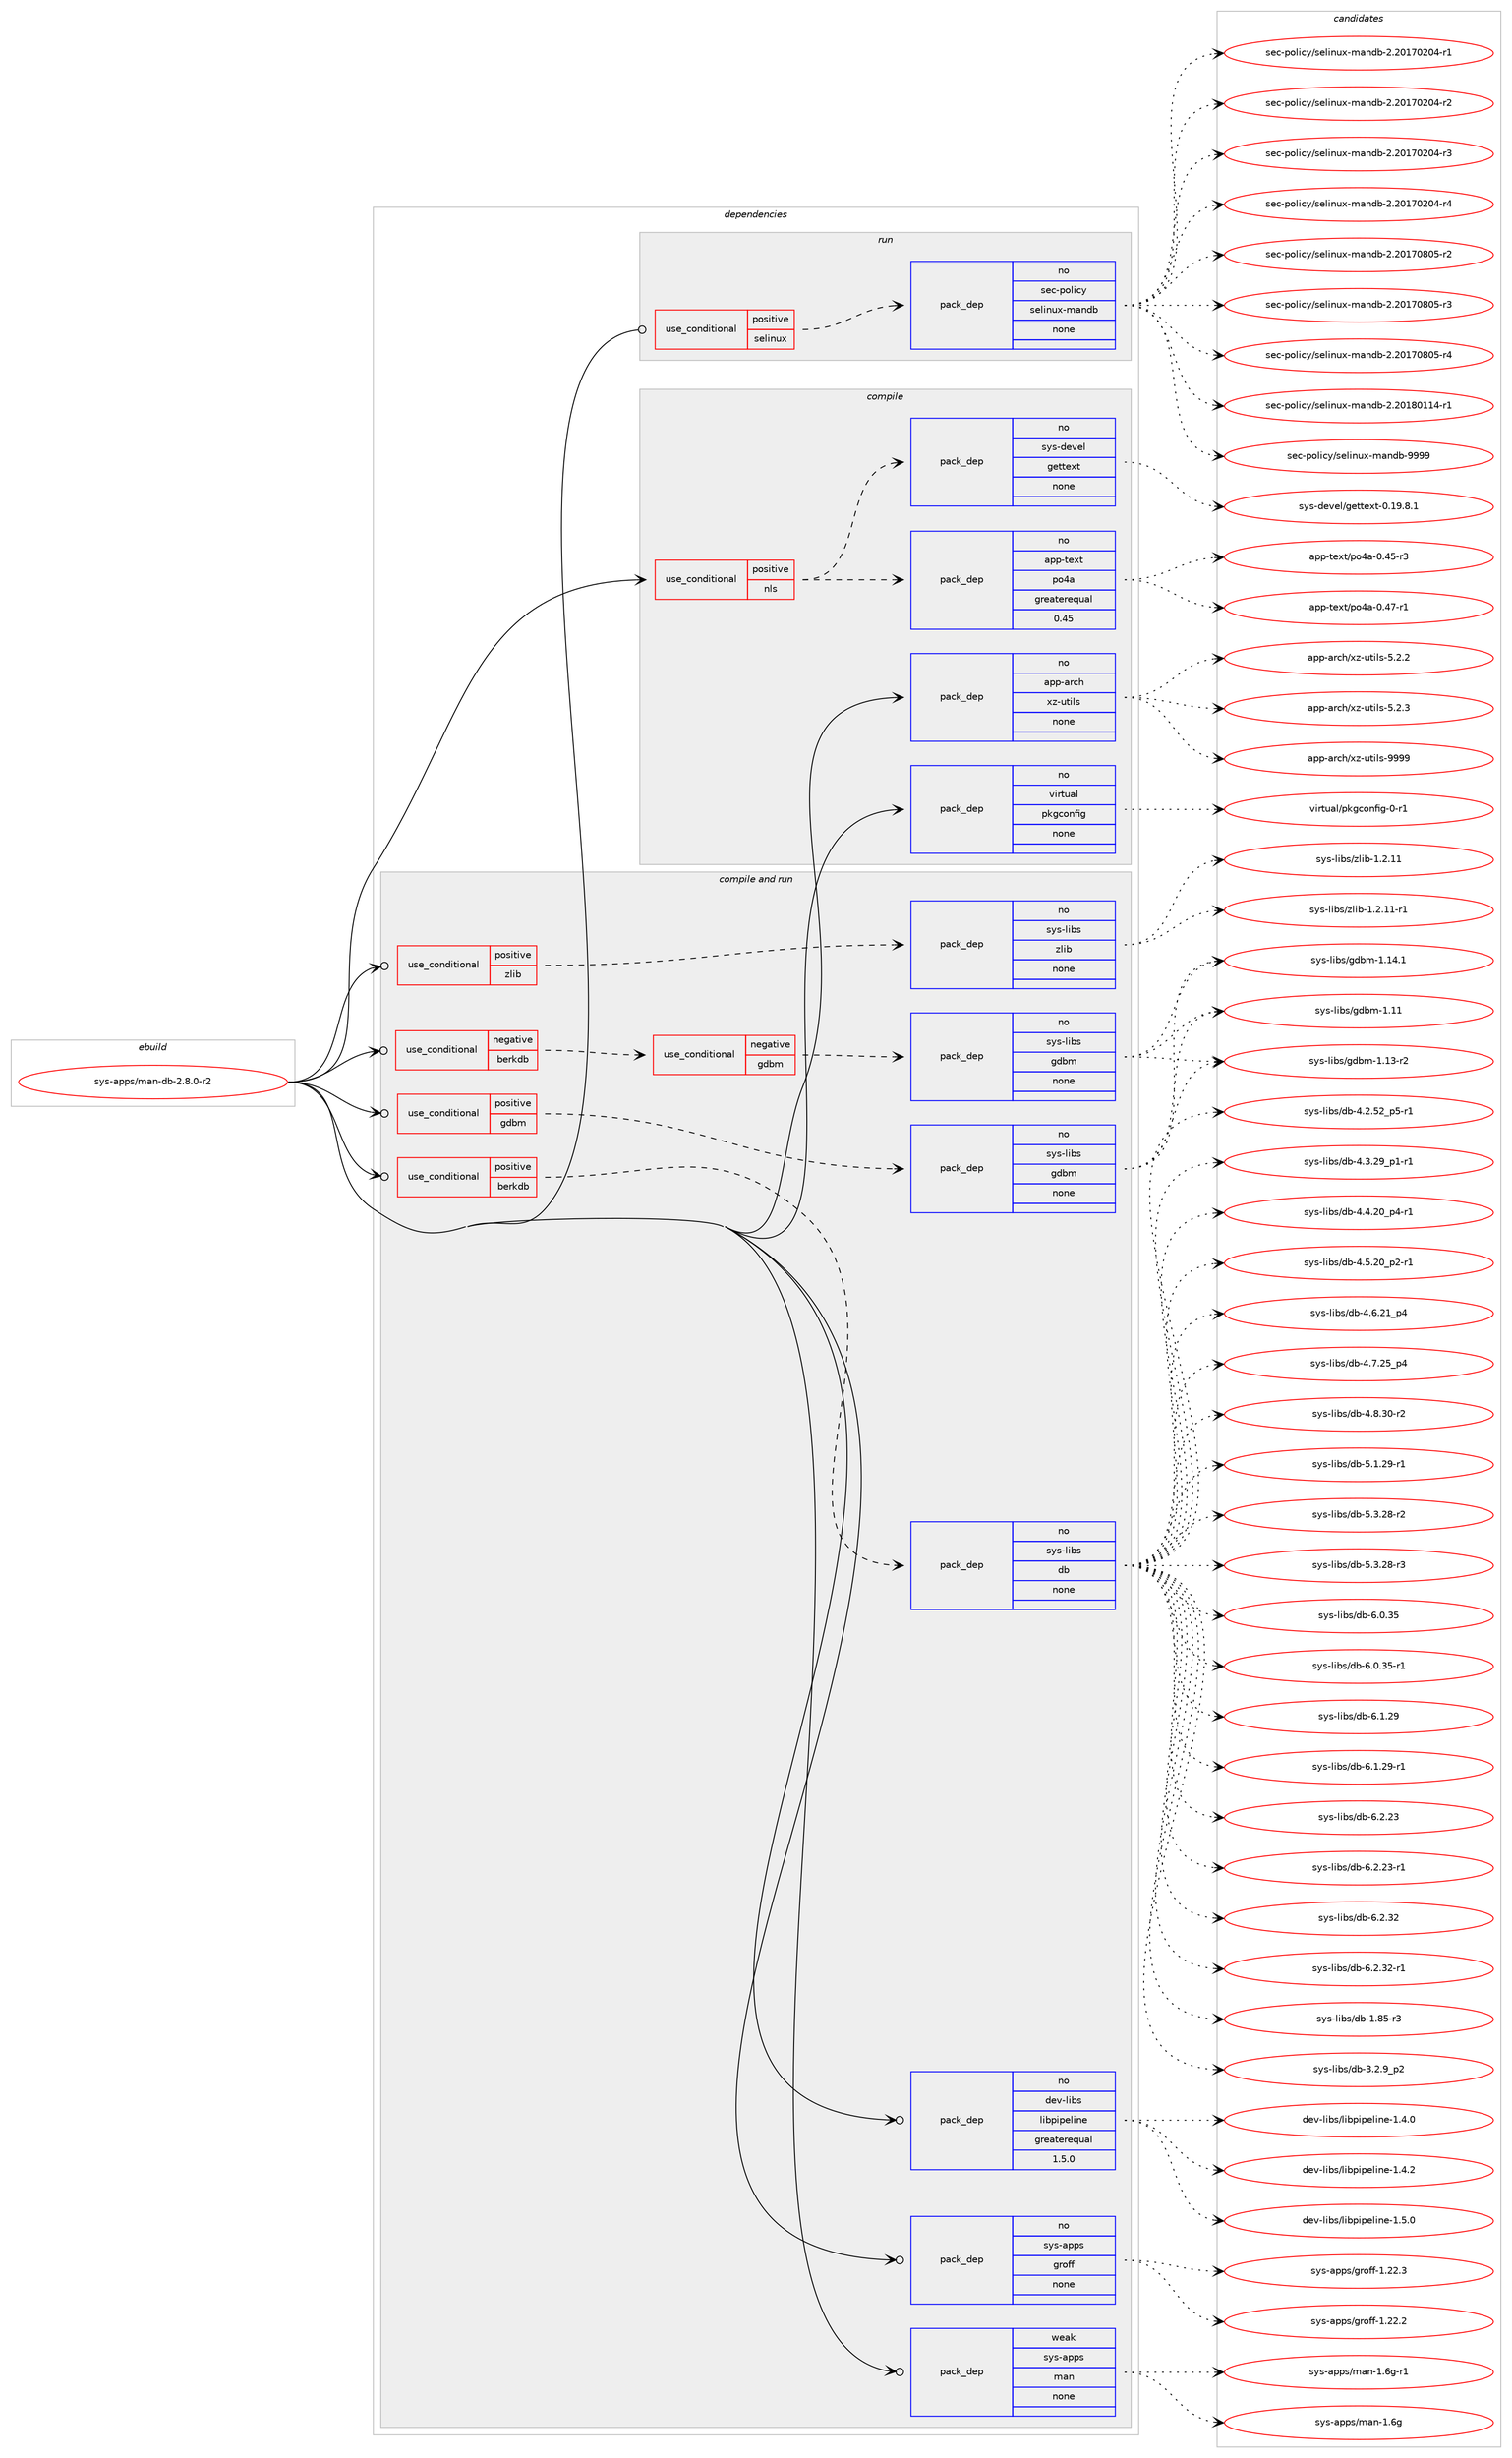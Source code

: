 digraph prolog {

# *************
# Graph options
# *************

newrank=true;
concentrate=true;
compound=true;
graph [rankdir=LR,fontname=Helvetica,fontsize=10,ranksep=1.5];#, ranksep=2.5, nodesep=0.2];
edge  [arrowhead=vee];
node  [fontname=Helvetica,fontsize=10];

# **********
# The ebuild
# **********

subgraph cluster_leftcol {
color=gray;
rank=same;
label=<<i>ebuild</i>>;
id [label="sys-apps/man-db-2.8.0-r2", color=red, width=4, href="../sys-apps/man-db-2.8.0-r2.svg"];
}

# ****************
# The dependencies
# ****************

subgraph cluster_midcol {
color=gray;
label=<<i>dependencies</i>>;
subgraph cluster_compile {
fillcolor="#eeeeee";
style=filled;
label=<<i>compile</i>>;
subgraph cond441 {
dependency5579 [label=<<TABLE BORDER="0" CELLBORDER="1" CELLSPACING="0" CELLPADDING="4"><TR><TD ROWSPAN="3" CELLPADDING="10">use_conditional</TD></TR><TR><TD>positive</TD></TR><TR><TD>nls</TD></TR></TABLE>>, shape=none, color=red];
subgraph pack5119 {
dependency5580 [label=<<TABLE BORDER="0" CELLBORDER="1" CELLSPACING="0" CELLPADDING="4" WIDTH="220"><TR><TD ROWSPAN="6" CELLPADDING="30">pack_dep</TD></TR><TR><TD WIDTH="110">no</TD></TR><TR><TD>app-text</TD></TR><TR><TD>po4a</TD></TR><TR><TD>greaterequal</TD></TR><TR><TD>0.45</TD></TR></TABLE>>, shape=none, color=blue];
}
dependency5579:e -> dependency5580:w [weight=20,style="dashed",arrowhead="vee"];
subgraph pack5120 {
dependency5581 [label=<<TABLE BORDER="0" CELLBORDER="1" CELLSPACING="0" CELLPADDING="4" WIDTH="220"><TR><TD ROWSPAN="6" CELLPADDING="30">pack_dep</TD></TR><TR><TD WIDTH="110">no</TD></TR><TR><TD>sys-devel</TD></TR><TR><TD>gettext</TD></TR><TR><TD>none</TD></TR><TR><TD></TD></TR></TABLE>>, shape=none, color=blue];
}
dependency5579:e -> dependency5581:w [weight=20,style="dashed",arrowhead="vee"];
}
id:e -> dependency5579:w [weight=20,style="solid",arrowhead="vee"];
subgraph pack5121 {
dependency5582 [label=<<TABLE BORDER="0" CELLBORDER="1" CELLSPACING="0" CELLPADDING="4" WIDTH="220"><TR><TD ROWSPAN="6" CELLPADDING="30">pack_dep</TD></TR><TR><TD WIDTH="110">no</TD></TR><TR><TD>app-arch</TD></TR><TR><TD>xz-utils</TD></TR><TR><TD>none</TD></TR><TR><TD></TD></TR></TABLE>>, shape=none, color=blue];
}
id:e -> dependency5582:w [weight=20,style="solid",arrowhead="vee"];
subgraph pack5122 {
dependency5583 [label=<<TABLE BORDER="0" CELLBORDER="1" CELLSPACING="0" CELLPADDING="4" WIDTH="220"><TR><TD ROWSPAN="6" CELLPADDING="30">pack_dep</TD></TR><TR><TD WIDTH="110">no</TD></TR><TR><TD>virtual</TD></TR><TR><TD>pkgconfig</TD></TR><TR><TD>none</TD></TR><TR><TD></TD></TR></TABLE>>, shape=none, color=blue];
}
id:e -> dependency5583:w [weight=20,style="solid",arrowhead="vee"];
}
subgraph cluster_compileandrun {
fillcolor="#eeeeee";
style=filled;
label=<<i>compile and run</i>>;
subgraph cond442 {
dependency5584 [label=<<TABLE BORDER="0" CELLBORDER="1" CELLSPACING="0" CELLPADDING="4"><TR><TD ROWSPAN="3" CELLPADDING="10">use_conditional</TD></TR><TR><TD>negative</TD></TR><TR><TD>berkdb</TD></TR></TABLE>>, shape=none, color=red];
subgraph cond443 {
dependency5585 [label=<<TABLE BORDER="0" CELLBORDER="1" CELLSPACING="0" CELLPADDING="4"><TR><TD ROWSPAN="3" CELLPADDING="10">use_conditional</TD></TR><TR><TD>negative</TD></TR><TR><TD>gdbm</TD></TR></TABLE>>, shape=none, color=red];
subgraph pack5123 {
dependency5586 [label=<<TABLE BORDER="0" CELLBORDER="1" CELLSPACING="0" CELLPADDING="4" WIDTH="220"><TR><TD ROWSPAN="6" CELLPADDING="30">pack_dep</TD></TR><TR><TD WIDTH="110">no</TD></TR><TR><TD>sys-libs</TD></TR><TR><TD>gdbm</TD></TR><TR><TD>none</TD></TR><TR><TD></TD></TR></TABLE>>, shape=none, color=blue];
}
dependency5585:e -> dependency5586:w [weight=20,style="dashed",arrowhead="vee"];
}
dependency5584:e -> dependency5585:w [weight=20,style="dashed",arrowhead="vee"];
}
id:e -> dependency5584:w [weight=20,style="solid",arrowhead="odotvee"];
subgraph cond444 {
dependency5587 [label=<<TABLE BORDER="0" CELLBORDER="1" CELLSPACING="0" CELLPADDING="4"><TR><TD ROWSPAN="3" CELLPADDING="10">use_conditional</TD></TR><TR><TD>positive</TD></TR><TR><TD>berkdb</TD></TR></TABLE>>, shape=none, color=red];
subgraph pack5124 {
dependency5588 [label=<<TABLE BORDER="0" CELLBORDER="1" CELLSPACING="0" CELLPADDING="4" WIDTH="220"><TR><TD ROWSPAN="6" CELLPADDING="30">pack_dep</TD></TR><TR><TD WIDTH="110">no</TD></TR><TR><TD>sys-libs</TD></TR><TR><TD>db</TD></TR><TR><TD>none</TD></TR><TR><TD></TD></TR></TABLE>>, shape=none, color=blue];
}
dependency5587:e -> dependency5588:w [weight=20,style="dashed",arrowhead="vee"];
}
id:e -> dependency5587:w [weight=20,style="solid",arrowhead="odotvee"];
subgraph cond445 {
dependency5589 [label=<<TABLE BORDER="0" CELLBORDER="1" CELLSPACING="0" CELLPADDING="4"><TR><TD ROWSPAN="3" CELLPADDING="10">use_conditional</TD></TR><TR><TD>positive</TD></TR><TR><TD>gdbm</TD></TR></TABLE>>, shape=none, color=red];
subgraph pack5125 {
dependency5590 [label=<<TABLE BORDER="0" CELLBORDER="1" CELLSPACING="0" CELLPADDING="4" WIDTH="220"><TR><TD ROWSPAN="6" CELLPADDING="30">pack_dep</TD></TR><TR><TD WIDTH="110">no</TD></TR><TR><TD>sys-libs</TD></TR><TR><TD>gdbm</TD></TR><TR><TD>none</TD></TR><TR><TD></TD></TR></TABLE>>, shape=none, color=blue];
}
dependency5589:e -> dependency5590:w [weight=20,style="dashed",arrowhead="vee"];
}
id:e -> dependency5589:w [weight=20,style="solid",arrowhead="odotvee"];
subgraph cond446 {
dependency5591 [label=<<TABLE BORDER="0" CELLBORDER="1" CELLSPACING="0" CELLPADDING="4"><TR><TD ROWSPAN="3" CELLPADDING="10">use_conditional</TD></TR><TR><TD>positive</TD></TR><TR><TD>zlib</TD></TR></TABLE>>, shape=none, color=red];
subgraph pack5126 {
dependency5592 [label=<<TABLE BORDER="0" CELLBORDER="1" CELLSPACING="0" CELLPADDING="4" WIDTH="220"><TR><TD ROWSPAN="6" CELLPADDING="30">pack_dep</TD></TR><TR><TD WIDTH="110">no</TD></TR><TR><TD>sys-libs</TD></TR><TR><TD>zlib</TD></TR><TR><TD>none</TD></TR><TR><TD></TD></TR></TABLE>>, shape=none, color=blue];
}
dependency5591:e -> dependency5592:w [weight=20,style="dashed",arrowhead="vee"];
}
id:e -> dependency5591:w [weight=20,style="solid",arrowhead="odotvee"];
subgraph pack5127 {
dependency5593 [label=<<TABLE BORDER="0" CELLBORDER="1" CELLSPACING="0" CELLPADDING="4" WIDTH="220"><TR><TD ROWSPAN="6" CELLPADDING="30">pack_dep</TD></TR><TR><TD WIDTH="110">no</TD></TR><TR><TD>dev-libs</TD></TR><TR><TD>libpipeline</TD></TR><TR><TD>greaterequal</TD></TR><TR><TD>1.5.0</TD></TR></TABLE>>, shape=none, color=blue];
}
id:e -> dependency5593:w [weight=20,style="solid",arrowhead="odotvee"];
subgraph pack5128 {
dependency5594 [label=<<TABLE BORDER="0" CELLBORDER="1" CELLSPACING="0" CELLPADDING="4" WIDTH="220"><TR><TD ROWSPAN="6" CELLPADDING="30">pack_dep</TD></TR><TR><TD WIDTH="110">no</TD></TR><TR><TD>sys-apps</TD></TR><TR><TD>groff</TD></TR><TR><TD>none</TD></TR><TR><TD></TD></TR></TABLE>>, shape=none, color=blue];
}
id:e -> dependency5594:w [weight=20,style="solid",arrowhead="odotvee"];
subgraph pack5129 {
dependency5595 [label=<<TABLE BORDER="0" CELLBORDER="1" CELLSPACING="0" CELLPADDING="4" WIDTH="220"><TR><TD ROWSPAN="6" CELLPADDING="30">pack_dep</TD></TR><TR><TD WIDTH="110">weak</TD></TR><TR><TD>sys-apps</TD></TR><TR><TD>man</TD></TR><TR><TD>none</TD></TR><TR><TD></TD></TR></TABLE>>, shape=none, color=blue];
}
id:e -> dependency5595:w [weight=20,style="solid",arrowhead="odotvee"];
}
subgraph cluster_run {
fillcolor="#eeeeee";
style=filled;
label=<<i>run</i>>;
subgraph cond447 {
dependency5596 [label=<<TABLE BORDER="0" CELLBORDER="1" CELLSPACING="0" CELLPADDING="4"><TR><TD ROWSPAN="3" CELLPADDING="10">use_conditional</TD></TR><TR><TD>positive</TD></TR><TR><TD>selinux</TD></TR></TABLE>>, shape=none, color=red];
subgraph pack5130 {
dependency5597 [label=<<TABLE BORDER="0" CELLBORDER="1" CELLSPACING="0" CELLPADDING="4" WIDTH="220"><TR><TD ROWSPAN="6" CELLPADDING="30">pack_dep</TD></TR><TR><TD WIDTH="110">no</TD></TR><TR><TD>sec-policy</TD></TR><TR><TD>selinux-mandb</TD></TR><TR><TD>none</TD></TR><TR><TD></TD></TR></TABLE>>, shape=none, color=blue];
}
dependency5596:e -> dependency5597:w [weight=20,style="dashed",arrowhead="vee"];
}
id:e -> dependency5596:w [weight=20,style="solid",arrowhead="odot"];
}
}

# **************
# The candidates
# **************

subgraph cluster_choices {
rank=same;
color=gray;
label=<<i>candidates</i>>;

subgraph choice5119 {
color=black;
nodesep=1;
choice971121124511610112011647112111529745484652534511451 [label="app-text/po4a-0.45-r3", color=red, width=4,href="../app-text/po4a-0.45-r3.svg"];
choice971121124511610112011647112111529745484652554511449 [label="app-text/po4a-0.47-r1", color=red, width=4,href="../app-text/po4a-0.47-r1.svg"];
dependency5580:e -> choice971121124511610112011647112111529745484652534511451:w [style=dotted,weight="100"];
dependency5580:e -> choice971121124511610112011647112111529745484652554511449:w [style=dotted,weight="100"];
}
subgraph choice5120 {
color=black;
nodesep=1;
choice1151211154510010111810110847103101116116101120116454846495746564649 [label="sys-devel/gettext-0.19.8.1", color=red, width=4,href="../sys-devel/gettext-0.19.8.1.svg"];
dependency5581:e -> choice1151211154510010111810110847103101116116101120116454846495746564649:w [style=dotted,weight="100"];
}
subgraph choice5121 {
color=black;
nodesep=1;
choice971121124597114991044712012245117116105108115455346504650 [label="app-arch/xz-utils-5.2.2", color=red, width=4,href="../app-arch/xz-utils-5.2.2.svg"];
choice971121124597114991044712012245117116105108115455346504651 [label="app-arch/xz-utils-5.2.3", color=red, width=4,href="../app-arch/xz-utils-5.2.3.svg"];
choice9711211245971149910447120122451171161051081154557575757 [label="app-arch/xz-utils-9999", color=red, width=4,href="../app-arch/xz-utils-9999.svg"];
dependency5582:e -> choice971121124597114991044712012245117116105108115455346504650:w [style=dotted,weight="100"];
dependency5582:e -> choice971121124597114991044712012245117116105108115455346504651:w [style=dotted,weight="100"];
dependency5582:e -> choice9711211245971149910447120122451171161051081154557575757:w [style=dotted,weight="100"];
}
subgraph choice5122 {
color=black;
nodesep=1;
choice11810511411611797108471121071039911111010210510345484511449 [label="virtual/pkgconfig-0-r1", color=red, width=4,href="../virtual/pkgconfig-0-r1.svg"];
dependency5583:e -> choice11810511411611797108471121071039911111010210510345484511449:w [style=dotted,weight="100"];
}
subgraph choice5123 {
color=black;
nodesep=1;
choice115121115451081059811547103100981094549464949 [label="sys-libs/gdbm-1.11", color=red, width=4,href="../sys-libs/gdbm-1.11.svg"];
choice1151211154510810598115471031009810945494649514511450 [label="sys-libs/gdbm-1.13-r2", color=red, width=4,href="../sys-libs/gdbm-1.13-r2.svg"];
choice1151211154510810598115471031009810945494649524649 [label="sys-libs/gdbm-1.14.1", color=red, width=4,href="../sys-libs/gdbm-1.14.1.svg"];
dependency5586:e -> choice115121115451081059811547103100981094549464949:w [style=dotted,weight="100"];
dependency5586:e -> choice1151211154510810598115471031009810945494649514511450:w [style=dotted,weight="100"];
dependency5586:e -> choice1151211154510810598115471031009810945494649524649:w [style=dotted,weight="100"];
}
subgraph choice5124 {
color=black;
nodesep=1;
choice1151211154510810598115471009845494656534511451 [label="sys-libs/db-1.85-r3", color=red, width=4,href="../sys-libs/db-1.85-r3.svg"];
choice115121115451081059811547100984551465046579511250 [label="sys-libs/db-3.2.9_p2", color=red, width=4,href="../sys-libs/db-3.2.9_p2.svg"];
choice115121115451081059811547100984552465046535095112534511449 [label="sys-libs/db-4.2.52_p5-r1", color=red, width=4,href="../sys-libs/db-4.2.52_p5-r1.svg"];
choice115121115451081059811547100984552465146505795112494511449 [label="sys-libs/db-4.3.29_p1-r1", color=red, width=4,href="../sys-libs/db-4.3.29_p1-r1.svg"];
choice115121115451081059811547100984552465246504895112524511449 [label="sys-libs/db-4.4.20_p4-r1", color=red, width=4,href="../sys-libs/db-4.4.20_p4-r1.svg"];
choice115121115451081059811547100984552465346504895112504511449 [label="sys-libs/db-4.5.20_p2-r1", color=red, width=4,href="../sys-libs/db-4.5.20_p2-r1.svg"];
choice11512111545108105981154710098455246544650499511252 [label="sys-libs/db-4.6.21_p4", color=red, width=4,href="../sys-libs/db-4.6.21_p4.svg"];
choice11512111545108105981154710098455246554650539511252 [label="sys-libs/db-4.7.25_p4", color=red, width=4,href="../sys-libs/db-4.7.25_p4.svg"];
choice11512111545108105981154710098455246564651484511450 [label="sys-libs/db-4.8.30-r2", color=red, width=4,href="../sys-libs/db-4.8.30-r2.svg"];
choice11512111545108105981154710098455346494650574511449 [label="sys-libs/db-5.1.29-r1", color=red, width=4,href="../sys-libs/db-5.1.29-r1.svg"];
choice11512111545108105981154710098455346514650564511450 [label="sys-libs/db-5.3.28-r2", color=red, width=4,href="../sys-libs/db-5.3.28-r2.svg"];
choice11512111545108105981154710098455346514650564511451 [label="sys-libs/db-5.3.28-r3", color=red, width=4,href="../sys-libs/db-5.3.28-r3.svg"];
choice1151211154510810598115471009845544648465153 [label="sys-libs/db-6.0.35", color=red, width=4,href="../sys-libs/db-6.0.35.svg"];
choice11512111545108105981154710098455446484651534511449 [label="sys-libs/db-6.0.35-r1", color=red, width=4,href="../sys-libs/db-6.0.35-r1.svg"];
choice1151211154510810598115471009845544649465057 [label="sys-libs/db-6.1.29", color=red, width=4,href="../sys-libs/db-6.1.29.svg"];
choice11512111545108105981154710098455446494650574511449 [label="sys-libs/db-6.1.29-r1", color=red, width=4,href="../sys-libs/db-6.1.29-r1.svg"];
choice1151211154510810598115471009845544650465051 [label="sys-libs/db-6.2.23", color=red, width=4,href="../sys-libs/db-6.2.23.svg"];
choice11512111545108105981154710098455446504650514511449 [label="sys-libs/db-6.2.23-r1", color=red, width=4,href="../sys-libs/db-6.2.23-r1.svg"];
choice1151211154510810598115471009845544650465150 [label="sys-libs/db-6.2.32", color=red, width=4,href="../sys-libs/db-6.2.32.svg"];
choice11512111545108105981154710098455446504651504511449 [label="sys-libs/db-6.2.32-r1", color=red, width=4,href="../sys-libs/db-6.2.32-r1.svg"];
dependency5588:e -> choice1151211154510810598115471009845494656534511451:w [style=dotted,weight="100"];
dependency5588:e -> choice115121115451081059811547100984551465046579511250:w [style=dotted,weight="100"];
dependency5588:e -> choice115121115451081059811547100984552465046535095112534511449:w [style=dotted,weight="100"];
dependency5588:e -> choice115121115451081059811547100984552465146505795112494511449:w [style=dotted,weight="100"];
dependency5588:e -> choice115121115451081059811547100984552465246504895112524511449:w [style=dotted,weight="100"];
dependency5588:e -> choice115121115451081059811547100984552465346504895112504511449:w [style=dotted,weight="100"];
dependency5588:e -> choice11512111545108105981154710098455246544650499511252:w [style=dotted,weight="100"];
dependency5588:e -> choice11512111545108105981154710098455246554650539511252:w [style=dotted,weight="100"];
dependency5588:e -> choice11512111545108105981154710098455246564651484511450:w [style=dotted,weight="100"];
dependency5588:e -> choice11512111545108105981154710098455346494650574511449:w [style=dotted,weight="100"];
dependency5588:e -> choice11512111545108105981154710098455346514650564511450:w [style=dotted,weight="100"];
dependency5588:e -> choice11512111545108105981154710098455346514650564511451:w [style=dotted,weight="100"];
dependency5588:e -> choice1151211154510810598115471009845544648465153:w [style=dotted,weight="100"];
dependency5588:e -> choice11512111545108105981154710098455446484651534511449:w [style=dotted,weight="100"];
dependency5588:e -> choice1151211154510810598115471009845544649465057:w [style=dotted,weight="100"];
dependency5588:e -> choice11512111545108105981154710098455446494650574511449:w [style=dotted,weight="100"];
dependency5588:e -> choice1151211154510810598115471009845544650465051:w [style=dotted,weight="100"];
dependency5588:e -> choice11512111545108105981154710098455446504650514511449:w [style=dotted,weight="100"];
dependency5588:e -> choice1151211154510810598115471009845544650465150:w [style=dotted,weight="100"];
dependency5588:e -> choice11512111545108105981154710098455446504651504511449:w [style=dotted,weight="100"];
}
subgraph choice5125 {
color=black;
nodesep=1;
choice115121115451081059811547103100981094549464949 [label="sys-libs/gdbm-1.11", color=red, width=4,href="../sys-libs/gdbm-1.11.svg"];
choice1151211154510810598115471031009810945494649514511450 [label="sys-libs/gdbm-1.13-r2", color=red, width=4,href="../sys-libs/gdbm-1.13-r2.svg"];
choice1151211154510810598115471031009810945494649524649 [label="sys-libs/gdbm-1.14.1", color=red, width=4,href="../sys-libs/gdbm-1.14.1.svg"];
dependency5590:e -> choice115121115451081059811547103100981094549464949:w [style=dotted,weight="100"];
dependency5590:e -> choice1151211154510810598115471031009810945494649514511450:w [style=dotted,weight="100"];
dependency5590:e -> choice1151211154510810598115471031009810945494649524649:w [style=dotted,weight="100"];
}
subgraph choice5126 {
color=black;
nodesep=1;
choice1151211154510810598115471221081059845494650464949 [label="sys-libs/zlib-1.2.11", color=red, width=4,href="../sys-libs/zlib-1.2.11.svg"];
choice11512111545108105981154712210810598454946504649494511449 [label="sys-libs/zlib-1.2.11-r1", color=red, width=4,href="../sys-libs/zlib-1.2.11-r1.svg"];
dependency5592:e -> choice1151211154510810598115471221081059845494650464949:w [style=dotted,weight="100"];
dependency5592:e -> choice11512111545108105981154712210810598454946504649494511449:w [style=dotted,weight="100"];
}
subgraph choice5127 {
color=black;
nodesep=1;
choice10010111845108105981154710810598112105112101108105110101454946524648 [label="dev-libs/libpipeline-1.4.0", color=red, width=4,href="../dev-libs/libpipeline-1.4.0.svg"];
choice10010111845108105981154710810598112105112101108105110101454946524650 [label="dev-libs/libpipeline-1.4.2", color=red, width=4,href="../dev-libs/libpipeline-1.4.2.svg"];
choice10010111845108105981154710810598112105112101108105110101454946534648 [label="dev-libs/libpipeline-1.5.0", color=red, width=4,href="../dev-libs/libpipeline-1.5.0.svg"];
dependency5593:e -> choice10010111845108105981154710810598112105112101108105110101454946524648:w [style=dotted,weight="100"];
dependency5593:e -> choice10010111845108105981154710810598112105112101108105110101454946524650:w [style=dotted,weight="100"];
dependency5593:e -> choice10010111845108105981154710810598112105112101108105110101454946534648:w [style=dotted,weight="100"];
}
subgraph choice5128 {
color=black;
nodesep=1;
choice11512111545971121121154710311411110210245494650504650 [label="sys-apps/groff-1.22.2", color=red, width=4,href="../sys-apps/groff-1.22.2.svg"];
choice11512111545971121121154710311411110210245494650504651 [label="sys-apps/groff-1.22.3", color=red, width=4,href="../sys-apps/groff-1.22.3.svg"];
dependency5594:e -> choice11512111545971121121154710311411110210245494650504650:w [style=dotted,weight="100"];
dependency5594:e -> choice11512111545971121121154710311411110210245494650504651:w [style=dotted,weight="100"];
}
subgraph choice5129 {
color=black;
nodesep=1;
choice1151211154597112112115471099711045494654103 [label="sys-apps/man-1.6g", color=red, width=4,href="../sys-apps/man-1.6g.svg"];
choice11512111545971121121154710997110454946541034511449 [label="sys-apps/man-1.6g-r1", color=red, width=4,href="../sys-apps/man-1.6g-r1.svg"];
dependency5595:e -> choice1151211154597112112115471099711045494654103:w [style=dotted,weight="100"];
dependency5595:e -> choice11512111545971121121154710997110454946541034511449:w [style=dotted,weight="100"];
}
subgraph choice5130 {
color=black;
nodesep=1;
choice1151019945112111108105991214711510110810511011712045109971101009845504650484955485048524511449 [label="sec-policy/selinux-mandb-2.20170204-r1", color=red, width=4,href="../sec-policy/selinux-mandb-2.20170204-r1.svg"];
choice1151019945112111108105991214711510110810511011712045109971101009845504650484955485048524511450 [label="sec-policy/selinux-mandb-2.20170204-r2", color=red, width=4,href="../sec-policy/selinux-mandb-2.20170204-r2.svg"];
choice1151019945112111108105991214711510110810511011712045109971101009845504650484955485048524511451 [label="sec-policy/selinux-mandb-2.20170204-r3", color=red, width=4,href="../sec-policy/selinux-mandb-2.20170204-r3.svg"];
choice1151019945112111108105991214711510110810511011712045109971101009845504650484955485048524511452 [label="sec-policy/selinux-mandb-2.20170204-r4", color=red, width=4,href="../sec-policy/selinux-mandb-2.20170204-r4.svg"];
choice1151019945112111108105991214711510110810511011712045109971101009845504650484955485648534511450 [label="sec-policy/selinux-mandb-2.20170805-r2", color=red, width=4,href="../sec-policy/selinux-mandb-2.20170805-r2.svg"];
choice1151019945112111108105991214711510110810511011712045109971101009845504650484955485648534511451 [label="sec-policy/selinux-mandb-2.20170805-r3", color=red, width=4,href="../sec-policy/selinux-mandb-2.20170805-r3.svg"];
choice1151019945112111108105991214711510110810511011712045109971101009845504650484955485648534511452 [label="sec-policy/selinux-mandb-2.20170805-r4", color=red, width=4,href="../sec-policy/selinux-mandb-2.20170805-r4.svg"];
choice1151019945112111108105991214711510110810511011712045109971101009845504650484956484949524511449 [label="sec-policy/selinux-mandb-2.20180114-r1", color=red, width=4,href="../sec-policy/selinux-mandb-2.20180114-r1.svg"];
choice115101994511211110810599121471151011081051101171204510997110100984557575757 [label="sec-policy/selinux-mandb-9999", color=red, width=4,href="../sec-policy/selinux-mandb-9999.svg"];
dependency5597:e -> choice1151019945112111108105991214711510110810511011712045109971101009845504650484955485048524511449:w [style=dotted,weight="100"];
dependency5597:e -> choice1151019945112111108105991214711510110810511011712045109971101009845504650484955485048524511450:w [style=dotted,weight="100"];
dependency5597:e -> choice1151019945112111108105991214711510110810511011712045109971101009845504650484955485048524511451:w [style=dotted,weight="100"];
dependency5597:e -> choice1151019945112111108105991214711510110810511011712045109971101009845504650484955485048524511452:w [style=dotted,weight="100"];
dependency5597:e -> choice1151019945112111108105991214711510110810511011712045109971101009845504650484955485648534511450:w [style=dotted,weight="100"];
dependency5597:e -> choice1151019945112111108105991214711510110810511011712045109971101009845504650484955485648534511451:w [style=dotted,weight="100"];
dependency5597:e -> choice1151019945112111108105991214711510110810511011712045109971101009845504650484955485648534511452:w [style=dotted,weight="100"];
dependency5597:e -> choice1151019945112111108105991214711510110810511011712045109971101009845504650484956484949524511449:w [style=dotted,weight="100"];
dependency5597:e -> choice115101994511211110810599121471151011081051101171204510997110100984557575757:w [style=dotted,weight="100"];
}
}

}
